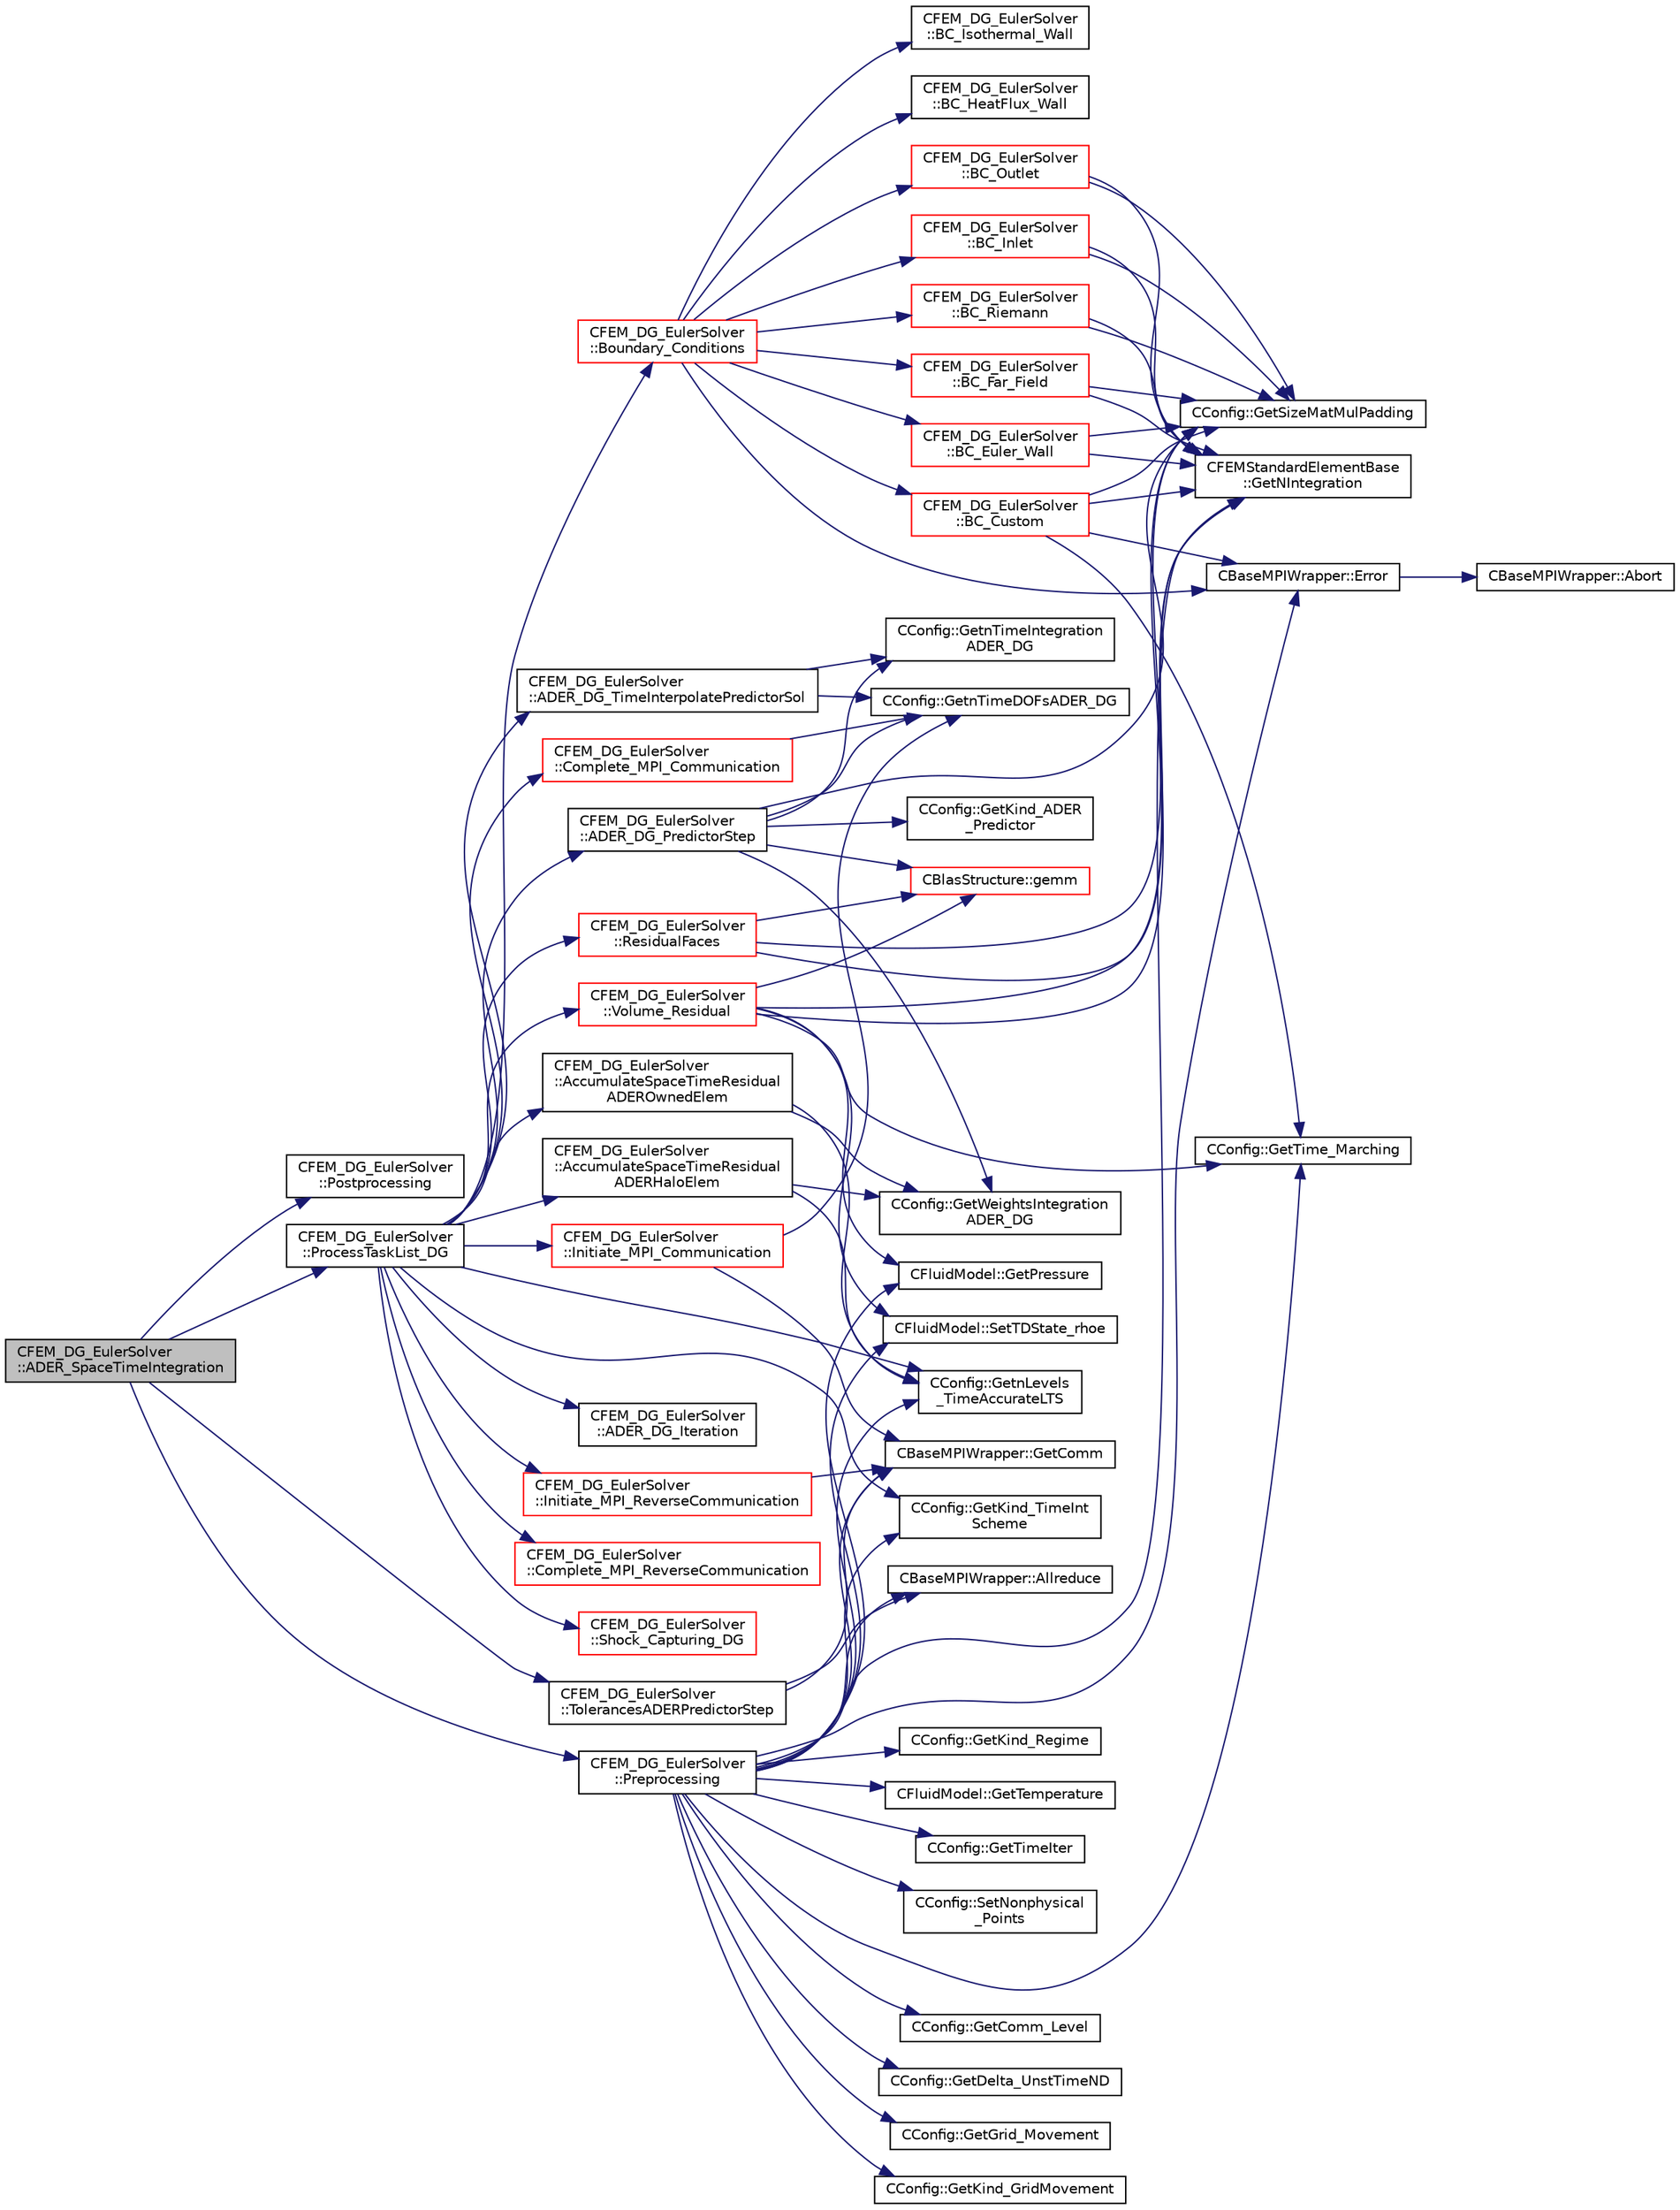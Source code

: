 digraph "CFEM_DG_EulerSolver::ADER_SpaceTimeIntegration"
{
 // LATEX_PDF_SIZE
  edge [fontname="Helvetica",fontsize="10",labelfontname="Helvetica",labelfontsize="10"];
  node [fontname="Helvetica",fontsize="10",shape=record];
  rankdir="LR";
  Node1 [label="CFEM_DG_EulerSolver\l::ADER_SpaceTimeIntegration",height=0.2,width=0.4,color="black", fillcolor="grey75", style="filled", fontcolor="black",tooltip="Function, to carry out the space time integration for ADER with time accurate local time stepping."];
  Node1 -> Node2 [color="midnightblue",fontsize="10",style="solid",fontname="Helvetica"];
  Node2 [label="CFEM_DG_EulerSolver\l::Postprocessing",height=0.2,width=0.4,color="black", fillcolor="white", style="filled",URL="$classCFEM__DG__EulerSolver.html#a6da4447cc6ae66180e1a42086c81f7eb",tooltip=" "];
  Node1 -> Node3 [color="midnightblue",fontsize="10",style="solid",fontname="Helvetica"];
  Node3 [label="CFEM_DG_EulerSolver\l::Preprocessing",height=0.2,width=0.4,color="black", fillcolor="white", style="filled",URL="$classCFEM__DG__EulerSolver.html#acfd3f253f2b9f37d236df40ff18a8c4c",tooltip="Compute primitive variables and their gradients."];
  Node3 -> Node4 [color="midnightblue",fontsize="10",style="solid",fontname="Helvetica"];
  Node4 [label="CBaseMPIWrapper::Allreduce",height=0.2,width=0.4,color="black", fillcolor="white", style="filled",URL="$classCBaseMPIWrapper.html#a381d4b3738c09d92ee1ae9f89715b541",tooltip=" "];
  Node3 -> Node5 [color="midnightblue",fontsize="10",style="solid",fontname="Helvetica"];
  Node5 [label="CBaseMPIWrapper::Error",height=0.2,width=0.4,color="black", fillcolor="white", style="filled",URL="$classCBaseMPIWrapper.html#a04457c47629bda56704e6a8804833eeb",tooltip=" "];
  Node5 -> Node6 [color="midnightblue",fontsize="10",style="solid",fontname="Helvetica"];
  Node6 [label="CBaseMPIWrapper::Abort",height=0.2,width=0.4,color="black", fillcolor="white", style="filled",URL="$classCBaseMPIWrapper.html#af7297d861dca86b45cf561b6ab642e8f",tooltip=" "];
  Node3 -> Node7 [color="midnightblue",fontsize="10",style="solid",fontname="Helvetica"];
  Node7 [label="CBaseMPIWrapper::GetComm",height=0.2,width=0.4,color="black", fillcolor="white", style="filled",URL="$classCBaseMPIWrapper.html#a8154391fc3522954802889d81d4ef5da",tooltip=" "];
  Node3 -> Node8 [color="midnightblue",fontsize="10",style="solid",fontname="Helvetica"];
  Node8 [label="CConfig::GetComm_Level",height=0.2,width=0.4,color="black", fillcolor="white", style="filled",URL="$classCConfig.html#aa495414133c826e5f6651d4ce82d0ef6",tooltip="Get the level of MPI communications to be performed."];
  Node3 -> Node9 [color="midnightblue",fontsize="10",style="solid",fontname="Helvetica"];
  Node9 [label="CConfig::GetDelta_UnstTimeND",height=0.2,width=0.4,color="black", fillcolor="white", style="filled",URL="$classCConfig.html#a0acfef8e480970316e9e672eacd59e9b",tooltip="If we are prforming an unsteady simulation, there is only one value of the time step for the complete..."];
  Node3 -> Node10 [color="midnightblue",fontsize="10",style="solid",fontname="Helvetica"];
  Node10 [label="CConfig::GetGrid_Movement",height=0.2,width=0.4,color="black", fillcolor="white", style="filled",URL="$classCConfig.html#a9182d3dbb0b3bfa2ebb944f18795f5ca",tooltip="Get information about the grid movement."];
  Node3 -> Node11 [color="midnightblue",fontsize="10",style="solid",fontname="Helvetica"];
  Node11 [label="CConfig::GetKind_GridMovement",height=0.2,width=0.4,color="black", fillcolor="white", style="filled",URL="$classCConfig.html#a050c7389c2d16a111890bb44dd7cbcea",tooltip="Get the type of dynamic mesh motion. Each zone gets a config file."];
  Node3 -> Node12 [color="midnightblue",fontsize="10",style="solid",fontname="Helvetica"];
  Node12 [label="CConfig::GetKind_Regime",height=0.2,width=0.4,color="black", fillcolor="white", style="filled",URL="$classCConfig.html#afbf664fbd8b2c75c5874432fdc185937",tooltip="Governing equations of the flow (it can be different from the run time equation)."];
  Node3 -> Node13 [color="midnightblue",fontsize="10",style="solid",fontname="Helvetica"];
  Node13 [label="CConfig::GetKind_TimeInt\lScheme",height=0.2,width=0.4,color="black", fillcolor="white", style="filled",URL="$classCConfig.html#ad16f71356f146b530fb1fbb45444525c",tooltip="Get the kind of time integration method."];
  Node3 -> Node14 [color="midnightblue",fontsize="10",style="solid",fontname="Helvetica"];
  Node14 [label="CFEMStandardElementBase\l::GetNIntegration",height=0.2,width=0.4,color="black", fillcolor="white", style="filled",URL="$classCFEMStandardElementBase.html#aa5ad06a05a1d7b66bccca65521168a3b",tooltip="Function, which makes available the number of integration points for this standard element."];
  Node3 -> Node15 [color="midnightblue",fontsize="10",style="solid",fontname="Helvetica"];
  Node15 [label="CConfig::GetnLevels\l_TimeAccurateLTS",height=0.2,width=0.4,color="black", fillcolor="white", style="filled",URL="$classCConfig.html#a27dc07a71d7798a849c68eda017144c8",tooltip="Get the number of time levels for time accurate local time stepping."];
  Node3 -> Node16 [color="midnightblue",fontsize="10",style="solid",fontname="Helvetica"];
  Node16 [label="CFluidModel::GetPressure",height=0.2,width=0.4,color="black", fillcolor="white", style="filled",URL="$classCFluidModel.html#aee63b54308942e8b61b62a12a3278029",tooltip="Get fluid pressure."];
  Node3 -> Node17 [color="midnightblue",fontsize="10",style="solid",fontname="Helvetica"];
  Node17 [label="CFluidModel::GetTemperature",height=0.2,width=0.4,color="black", fillcolor="white", style="filled",URL="$classCFluidModel.html#ab7651562ac98477a1f3ae39832a4ffb1",tooltip="Get fluid temperature."];
  Node3 -> Node18 [color="midnightblue",fontsize="10",style="solid",fontname="Helvetica"];
  Node18 [label="CConfig::GetTime_Marching",height=0.2,width=0.4,color="black", fillcolor="white", style="filled",URL="$classCConfig.html#ac47e04d76ce865893a94dcedd3c9b6a5",tooltip="Provides information about the time integration, and change the write in the output files information..."];
  Node3 -> Node19 [color="midnightblue",fontsize="10",style="solid",fontname="Helvetica"];
  Node19 [label="CConfig::GetTimeIter",height=0.2,width=0.4,color="black", fillcolor="white", style="filled",URL="$classCConfig.html#aec6051895c2e4f593a5c245104548b78",tooltip="Get the current time iteration number."];
  Node3 -> Node20 [color="midnightblue",fontsize="10",style="solid",fontname="Helvetica"];
  Node20 [label="CConfig::SetNonphysical\l_Points",height=0.2,width=0.4,color="black", fillcolor="white", style="filled",URL="$classCConfig.html#a434fe0922532828b7e40ded865c5ce51",tooltip="Set the current number of non-physical nodes in the solution."];
  Node3 -> Node21 [color="midnightblue",fontsize="10",style="solid",fontname="Helvetica"];
  Node21 [label="CFluidModel::SetTDState_rhoe",height=0.2,width=0.4,color="black", fillcolor="white", style="filled",URL="$classCFluidModel.html#a0c795f4190d7f03963bd4ba50f43c641",tooltip="virtual member that would be different for each gas model implemented"];
  Node1 -> Node22 [color="midnightblue",fontsize="10",style="solid",fontname="Helvetica"];
  Node22 [label="CFEM_DG_EulerSolver\l::ProcessTaskList_DG",height=0.2,width=0.4,color="black", fillcolor="white", style="filled",URL="$classCFEM__DG__EulerSolver.html#ae807ca68b2d465020b63d617d54e339a",tooltip="Function, which processes the list of tasks to be executed by the DG solver."];
  Node22 -> Node23 [color="midnightblue",fontsize="10",style="solid",fontname="Helvetica"];
  Node23 [label="CFEM_DG_EulerSolver\l::AccumulateSpaceTimeResidual\lADERHaloElem",height=0.2,width=0.4,color="black", fillcolor="white", style="filled",URL="$classCFEM__DG__EulerSolver.html#ad69d3dd7fafb9203abbc9e876cbcd7a8",tooltip="Function, which accumulates the space time residual of the ADER-DG time integration scheme for the ha..."];
  Node23 -> Node15 [color="midnightblue",fontsize="10",style="solid",fontname="Helvetica"];
  Node23 -> Node24 [color="midnightblue",fontsize="10",style="solid",fontname="Helvetica"];
  Node24 [label="CConfig::GetWeightsIntegration\lADER_DG",height=0.2,width=0.4,color="black", fillcolor="white", style="filled",URL="$classCConfig.html#a7dafeca44456165716652649d1238bb3",tooltip="Get the weights of the time integration points for ADER-DG."];
  Node22 -> Node25 [color="midnightblue",fontsize="10",style="solid",fontname="Helvetica"];
  Node25 [label="CFEM_DG_EulerSolver\l::AccumulateSpaceTimeResidual\lADEROwnedElem",height=0.2,width=0.4,color="black", fillcolor="white", style="filled",URL="$classCFEM__DG__EulerSolver.html#a0a18dfd035e17379824d2a3a032d3ab3",tooltip="Function, which accumulates the space time residual of the ADER-DG time integration scheme for the ow..."];
  Node25 -> Node15 [color="midnightblue",fontsize="10",style="solid",fontname="Helvetica"];
  Node25 -> Node24 [color="midnightblue",fontsize="10",style="solid",fontname="Helvetica"];
  Node22 -> Node26 [color="midnightblue",fontsize="10",style="solid",fontname="Helvetica"];
  Node26 [label="CFEM_DG_EulerSolver\l::ADER_DG_Iteration",height=0.2,width=0.4,color="black", fillcolor="white", style="filled",URL="$classCFEM__DG__EulerSolver.html#ad581ff9821dc607597049b9d52ce5fdf",tooltip="Update the solution for the ADER-DG scheme for the given range of elements."];
  Node22 -> Node27 [color="midnightblue",fontsize="10",style="solid",fontname="Helvetica"];
  Node27 [label="CFEM_DG_EulerSolver\l::ADER_DG_PredictorStep",height=0.2,width=0.4,color="black", fillcolor="white", style="filled",URL="$classCFEM__DG__EulerSolver.html#a53f3bd445632823baa18657a29553842",tooltip="Function, carries out the predictor step of the ADER-DG time integration."];
  Node27 -> Node28 [color="midnightblue",fontsize="10",style="solid",fontname="Helvetica"];
  Node28 [label="CBlasStructure::gemm",height=0.2,width=0.4,color="red", fillcolor="white", style="filled",URL="$classCBlasStructure.html#ad282634317e0a32bce7896e2ddc40043",tooltip="Function, which carries out a dense matrix product. It is a limited version of the BLAS gemm function..."];
  Node27 -> Node33 [color="midnightblue",fontsize="10",style="solid",fontname="Helvetica"];
  Node33 [label="CConfig::GetKind_ADER\l_Predictor",height=0.2,width=0.4,color="black", fillcolor="white", style="filled",URL="$classCConfig.html#a130d8db7462654c06ef802d98a223f3f",tooltip="Get the kind of scheme (aliased or non-aliased) to be used in the predictor step of ADER-DG."];
  Node27 -> Node34 [color="midnightblue",fontsize="10",style="solid",fontname="Helvetica"];
  Node34 [label="CConfig::GetnTimeDOFsADER_DG",height=0.2,width=0.4,color="black", fillcolor="white", style="filled",URL="$classCConfig.html#aafef6383db26beffe0b0379d349cdf1b",tooltip="Get the number time DOFs for ADER-DG."];
  Node27 -> Node35 [color="midnightblue",fontsize="10",style="solid",fontname="Helvetica"];
  Node35 [label="CConfig::GetnTimeIntegration\lADER_DG",height=0.2,width=0.4,color="black", fillcolor="white", style="filled",URL="$classCConfig.html#aa432bc27281cf5258b0a7ad68c814f4f",tooltip="Get the number time integration points for ADER-DG."];
  Node27 -> Node36 [color="midnightblue",fontsize="10",style="solid",fontname="Helvetica"];
  Node36 [label="CConfig::GetSizeMatMulPadding",height=0.2,width=0.4,color="black", fillcolor="white", style="filled",URL="$classCConfig.html#a82d3faf3154d13bf694af4d818ef91c7",tooltip="Function to make available the matrix size in vectorization in order to optimize the gemm performance..."];
  Node27 -> Node24 [color="midnightblue",fontsize="10",style="solid",fontname="Helvetica"];
  Node22 -> Node37 [color="midnightblue",fontsize="10",style="solid",fontname="Helvetica"];
  Node37 [label="CFEM_DG_EulerSolver\l::ADER_DG_TimeInterpolatePredictorSol",height=0.2,width=0.4,color="black", fillcolor="white", style="filled",URL="$classCFEM__DG__EulerSolver.html#a541316bc7d1623f16e839578dc9a4aa9",tooltip="Function, which interpolates the predictor solution of ADER-DG to the time value that corresponds to ..."];
  Node37 -> Node34 [color="midnightblue",fontsize="10",style="solid",fontname="Helvetica"];
  Node37 -> Node35 [color="midnightblue",fontsize="10",style="solid",fontname="Helvetica"];
  Node22 -> Node38 [color="midnightblue",fontsize="10",style="solid",fontname="Helvetica"];
  Node38 [label="CFEM_DG_EulerSolver\l::Boundary_Conditions",height=0.2,width=0.4,color="red", fillcolor="white", style="filled",URL="$classCFEM__DG__EulerSolver.html#ae37f8eba6d7793bc4edb5de6e26f992d",tooltip="Function, which computes the spatial residual for the DG discretization."];
  Node38 -> Node39 [color="midnightblue",fontsize="10",style="solid",fontname="Helvetica"];
  Node39 [label="CFEM_DG_EulerSolver\l::BC_Custom",height=0.2,width=0.4,color="red", fillcolor="white", style="filled",URL="$classCFEM__DG__EulerSolver.html#a0e63fc77fc810025d45bfd8e0bf4d6dd",tooltip="Impose the user customized boundary condition. It is a virtual function, because for Navier-Stokes it..."];
  Node39 -> Node5 [color="midnightblue",fontsize="10",style="solid",fontname="Helvetica"];
  Node39 -> Node14 [color="midnightblue",fontsize="10",style="solid",fontname="Helvetica"];
  Node39 -> Node36 [color="midnightblue",fontsize="10",style="solid",fontname="Helvetica"];
  Node39 -> Node18 [color="midnightblue",fontsize="10",style="solid",fontname="Helvetica"];
  Node38 -> Node46 [color="midnightblue",fontsize="10",style="solid",fontname="Helvetica"];
  Node46 [label="CFEM_DG_EulerSolver\l::BC_Euler_Wall",height=0.2,width=0.4,color="red", fillcolor="white", style="filled",URL="$classCFEM__DG__EulerSolver.html#a8f81a6011b17cbb65c8be69d517e8faf",tooltip="Impose via the residual the Euler wall boundary condition. It is a virtual function,..."];
  Node46 -> Node14 [color="midnightblue",fontsize="10",style="solid",fontname="Helvetica"];
  Node46 -> Node36 [color="midnightblue",fontsize="10",style="solid",fontname="Helvetica"];
  Node38 -> Node48 [color="midnightblue",fontsize="10",style="solid",fontname="Helvetica"];
  Node48 [label="CFEM_DG_EulerSolver\l::BC_Far_Field",height=0.2,width=0.4,color="red", fillcolor="white", style="filled",URL="$classCFEM__DG__EulerSolver.html#a48b8a50d3e9deee07bd02a30249f6f6d",tooltip="Impose the far-field boundary condition. It is a virtual function, because for Navier-Stokes it is ov..."];
  Node48 -> Node14 [color="midnightblue",fontsize="10",style="solid",fontname="Helvetica"];
  Node48 -> Node36 [color="midnightblue",fontsize="10",style="solid",fontname="Helvetica"];
  Node38 -> Node49 [color="midnightblue",fontsize="10",style="solid",fontname="Helvetica"];
  Node49 [label="CFEM_DG_EulerSolver\l::BC_HeatFlux_Wall",height=0.2,width=0.4,color="black", fillcolor="white", style="filled",URL="$classCFEM__DG__EulerSolver.html#a6f991975a83d5c0fb62123b9ec4de9fa",tooltip="Impose a constant heat-flux condition at the wall. It is a virtual function, such that it can be over..."];
  Node38 -> Node50 [color="midnightblue",fontsize="10",style="solid",fontname="Helvetica"];
  Node50 [label="CFEM_DG_EulerSolver\l::BC_Inlet",height=0.2,width=0.4,color="red", fillcolor="white", style="filled",URL="$classCFEM__DG__EulerSolver.html#ade8441a575543603f4e4218fb52e33a2",tooltip="Impose the subsonic inlet boundary condition. It is a virtual function, because for Navier-Stokes it ..."];
  Node50 -> Node14 [color="midnightblue",fontsize="10",style="solid",fontname="Helvetica"];
  Node50 -> Node36 [color="midnightblue",fontsize="10",style="solid",fontname="Helvetica"];
  Node38 -> Node62 [color="midnightblue",fontsize="10",style="solid",fontname="Helvetica"];
  Node62 [label="CFEM_DG_EulerSolver\l::BC_Isothermal_Wall",height=0.2,width=0.4,color="black", fillcolor="white", style="filled",URL="$classCFEM__DG__EulerSolver.html#af947e988a9f640814aa27653eae31f63",tooltip="Impose an isothermal condition at the wall. It is a virtual function, such that it can be overwritten..."];
  Node38 -> Node63 [color="midnightblue",fontsize="10",style="solid",fontname="Helvetica"];
  Node63 [label="CFEM_DG_EulerSolver\l::BC_Outlet",height=0.2,width=0.4,color="red", fillcolor="white", style="filled",URL="$classCFEM__DG__EulerSolver.html#a869796e928f7618ea7f47d9ebc80cf76",tooltip="Impose the outlet boundary condition.It is a virtual function, because for Navier-Stokes it is overwr..."];
  Node63 -> Node14 [color="midnightblue",fontsize="10",style="solid",fontname="Helvetica"];
  Node63 -> Node36 [color="midnightblue",fontsize="10",style="solid",fontname="Helvetica"];
  Node38 -> Node66 [color="midnightblue",fontsize="10",style="solid",fontname="Helvetica"];
  Node66 [label="CFEM_DG_EulerSolver\l::BC_Riemann",height=0.2,width=0.4,color="red", fillcolor="white", style="filled",URL="$classCFEM__DG__EulerSolver.html#aaff04081aba8d9e24f0e615161e8020f",tooltip="Impose the boundary condition using characteristic reconstruction. It is a virtual function,..."];
  Node66 -> Node14 [color="midnightblue",fontsize="10",style="solid",fontname="Helvetica"];
  Node66 -> Node36 [color="midnightblue",fontsize="10",style="solid",fontname="Helvetica"];
  Node38 -> Node5 [color="midnightblue",fontsize="10",style="solid",fontname="Helvetica"];
  Node22 -> Node85 [color="midnightblue",fontsize="10",style="solid",fontname="Helvetica"];
  Node85 [label="CFEM_DG_EulerSolver\l::Complete_MPI_Communication",height=0.2,width=0.4,color="red", fillcolor="white", style="filled",URL="$classCFEM__DG__EulerSolver.html#ad3428a192cfff4925a3ce854866119de",tooltip="Routine that completes the non-blocking communication between ranks."];
  Node85 -> Node34 [color="midnightblue",fontsize="10",style="solid",fontname="Helvetica"];
  Node22 -> Node88 [color="midnightblue",fontsize="10",style="solid",fontname="Helvetica"];
  Node88 [label="CFEM_DG_EulerSolver\l::Complete_MPI_ReverseCommunication",height=0.2,width=0.4,color="red", fillcolor="white", style="filled",URL="$classCFEM__DG__EulerSolver.html#af5891c1fd8de49fe774a68cd7bc0b6ec",tooltip="Routine that completes the reverse non-blocking communication between ranks."];
  Node22 -> Node13 [color="midnightblue",fontsize="10",style="solid",fontname="Helvetica"];
  Node22 -> Node15 [color="midnightblue",fontsize="10",style="solid",fontname="Helvetica"];
  Node22 -> Node89 [color="midnightblue",fontsize="10",style="solid",fontname="Helvetica"];
  Node89 [label="CFEM_DG_EulerSolver\l::Initiate_MPI_Communication",height=0.2,width=0.4,color="red", fillcolor="white", style="filled",URL="$classCFEM__DG__EulerSolver.html#aef4dade05b74d3e36f5b2c91d0a6fa46",tooltip="Routine that initiates the non-blocking communication between ranks for the givem time level."];
  Node89 -> Node7 [color="midnightblue",fontsize="10",style="solid",fontname="Helvetica"];
  Node89 -> Node34 [color="midnightblue",fontsize="10",style="solid",fontname="Helvetica"];
  Node22 -> Node92 [color="midnightblue",fontsize="10",style="solid",fontname="Helvetica"];
  Node92 [label="CFEM_DG_EulerSolver\l::Initiate_MPI_ReverseCommunication",height=0.2,width=0.4,color="red", fillcolor="white", style="filled",URL="$classCFEM__DG__EulerSolver.html#a59148852103da2fb75a30e40f7ea4eb4",tooltip="Routine that initiates the reverse non-blocking communication between ranks."];
  Node92 -> Node7 [color="midnightblue",fontsize="10",style="solid",fontname="Helvetica"];
  Node22 -> Node93 [color="midnightblue",fontsize="10",style="solid",fontname="Helvetica"];
  Node93 [label="CFEM_DG_EulerSolver\l::ResidualFaces",height=0.2,width=0.4,color="red", fillcolor="white", style="filled",URL="$classCFEM__DG__EulerSolver.html#a8875e58364f55e735fc3732f545d5f29",tooltip="Compute the spatial residual for the given range of faces. It is a virtual function,..."];
  Node93 -> Node28 [color="midnightblue",fontsize="10",style="solid",fontname="Helvetica"];
  Node93 -> Node14 [color="midnightblue",fontsize="10",style="solid",fontname="Helvetica"];
  Node93 -> Node36 [color="midnightblue",fontsize="10",style="solid",fontname="Helvetica"];
  Node22 -> Node111 [color="midnightblue",fontsize="10",style="solid",fontname="Helvetica"];
  Node111 [label="CFEM_DG_EulerSolver\l::Shock_Capturing_DG",height=0.2,width=0.4,color="red", fillcolor="white", style="filled",URL="$classCFEM__DG__EulerSolver.html#a8811f2fe9d2efb93b2fcdedf228083d1",tooltip="Compute the artificial viscosity for shock capturing in DG. It is a virtual function,..."];
  Node22 -> Node113 [color="midnightblue",fontsize="10",style="solid",fontname="Helvetica"];
  Node113 [label="CFEM_DG_EulerSolver\l::Volume_Residual",height=0.2,width=0.4,color="red", fillcolor="white", style="filled",URL="$classCFEM__DG__EulerSolver.html#ae6c2fff0649a4d8fd723ee9776778003",tooltip="Compute the volume contributions to the spatial residual. It is a virtual function,..."];
  Node113 -> Node28 [color="midnightblue",fontsize="10",style="solid",fontname="Helvetica"];
  Node113 -> Node14 [color="midnightblue",fontsize="10",style="solid",fontname="Helvetica"];
  Node113 -> Node16 [color="midnightblue",fontsize="10",style="solid",fontname="Helvetica"];
  Node113 -> Node36 [color="midnightblue",fontsize="10",style="solid",fontname="Helvetica"];
  Node113 -> Node18 [color="midnightblue",fontsize="10",style="solid",fontname="Helvetica"];
  Node113 -> Node21 [color="midnightblue",fontsize="10",style="solid",fontname="Helvetica"];
  Node1 -> Node121 [color="midnightblue",fontsize="10",style="solid",fontname="Helvetica"];
  Node121 [label="CFEM_DG_EulerSolver\l::TolerancesADERPredictorStep",height=0.2,width=0.4,color="black", fillcolor="white", style="filled",URL="$classCFEM__DG__EulerSolver.html#a29c6daddcdecd116aaf32d40cd09f7c2",tooltip="Function, which determines the values of the tolerances in the predictor step of ADER-DG."];
  Node121 -> Node4 [color="midnightblue",fontsize="10",style="solid",fontname="Helvetica"];
  Node121 -> Node7 [color="midnightblue",fontsize="10",style="solid",fontname="Helvetica"];
}
